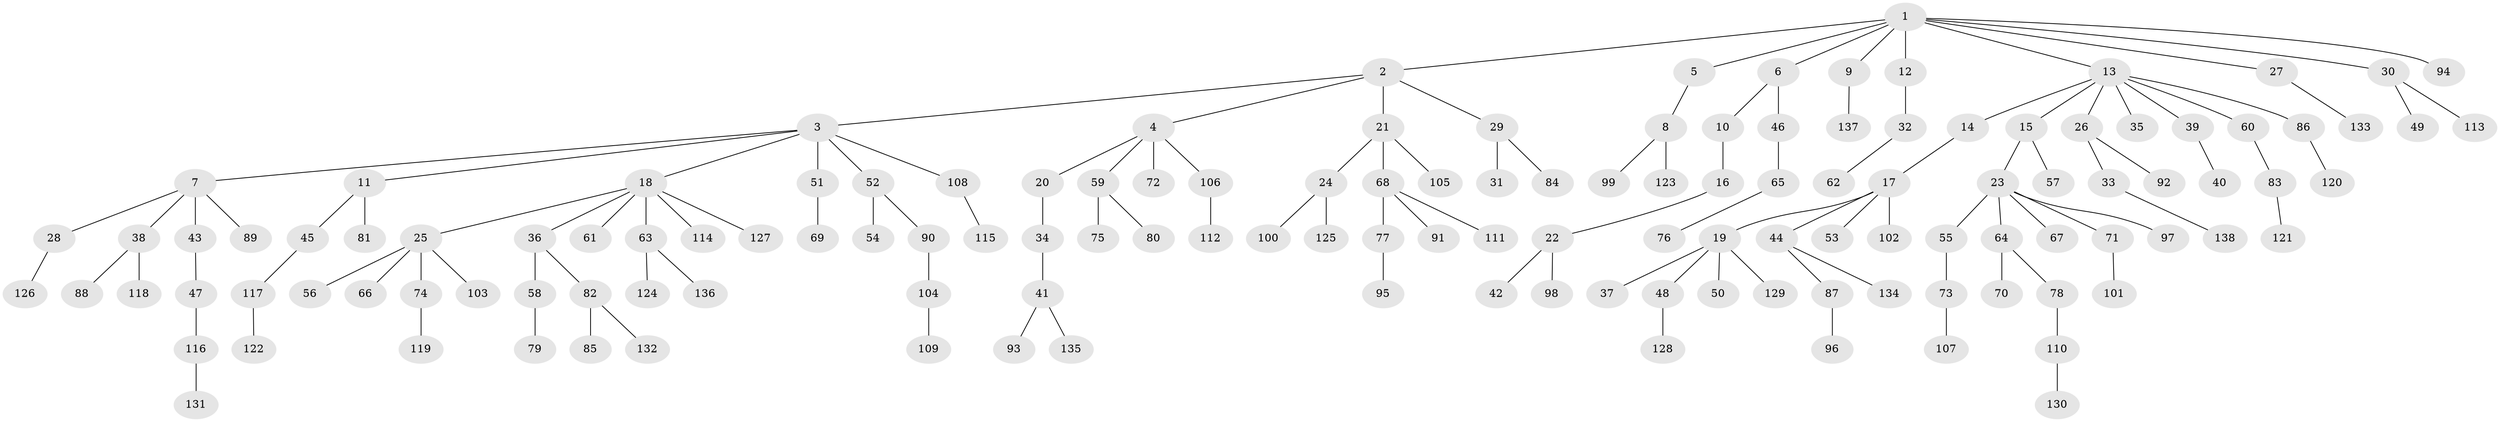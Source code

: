 // Generated by graph-tools (version 1.1) at 2025/11/02/27/25 16:11:26]
// undirected, 138 vertices, 137 edges
graph export_dot {
graph [start="1"]
  node [color=gray90,style=filled];
  1;
  2;
  3;
  4;
  5;
  6;
  7;
  8;
  9;
  10;
  11;
  12;
  13;
  14;
  15;
  16;
  17;
  18;
  19;
  20;
  21;
  22;
  23;
  24;
  25;
  26;
  27;
  28;
  29;
  30;
  31;
  32;
  33;
  34;
  35;
  36;
  37;
  38;
  39;
  40;
  41;
  42;
  43;
  44;
  45;
  46;
  47;
  48;
  49;
  50;
  51;
  52;
  53;
  54;
  55;
  56;
  57;
  58;
  59;
  60;
  61;
  62;
  63;
  64;
  65;
  66;
  67;
  68;
  69;
  70;
  71;
  72;
  73;
  74;
  75;
  76;
  77;
  78;
  79;
  80;
  81;
  82;
  83;
  84;
  85;
  86;
  87;
  88;
  89;
  90;
  91;
  92;
  93;
  94;
  95;
  96;
  97;
  98;
  99;
  100;
  101;
  102;
  103;
  104;
  105;
  106;
  107;
  108;
  109;
  110;
  111;
  112;
  113;
  114;
  115;
  116;
  117;
  118;
  119;
  120;
  121;
  122;
  123;
  124;
  125;
  126;
  127;
  128;
  129;
  130;
  131;
  132;
  133;
  134;
  135;
  136;
  137;
  138;
  1 -- 2;
  1 -- 5;
  1 -- 6;
  1 -- 9;
  1 -- 12;
  1 -- 13;
  1 -- 27;
  1 -- 30;
  1 -- 94;
  2 -- 3;
  2 -- 4;
  2 -- 21;
  2 -- 29;
  3 -- 7;
  3 -- 11;
  3 -- 18;
  3 -- 51;
  3 -- 52;
  3 -- 108;
  4 -- 20;
  4 -- 59;
  4 -- 72;
  4 -- 106;
  5 -- 8;
  6 -- 10;
  6 -- 46;
  7 -- 28;
  7 -- 38;
  7 -- 43;
  7 -- 89;
  8 -- 99;
  8 -- 123;
  9 -- 137;
  10 -- 16;
  11 -- 45;
  11 -- 81;
  12 -- 32;
  13 -- 14;
  13 -- 15;
  13 -- 26;
  13 -- 35;
  13 -- 39;
  13 -- 60;
  13 -- 86;
  14 -- 17;
  15 -- 23;
  15 -- 57;
  16 -- 22;
  17 -- 19;
  17 -- 44;
  17 -- 53;
  17 -- 102;
  18 -- 25;
  18 -- 36;
  18 -- 61;
  18 -- 63;
  18 -- 114;
  18 -- 127;
  19 -- 37;
  19 -- 48;
  19 -- 50;
  19 -- 129;
  20 -- 34;
  21 -- 24;
  21 -- 68;
  21 -- 105;
  22 -- 42;
  22 -- 98;
  23 -- 55;
  23 -- 64;
  23 -- 67;
  23 -- 71;
  23 -- 97;
  24 -- 100;
  24 -- 125;
  25 -- 56;
  25 -- 66;
  25 -- 74;
  25 -- 103;
  26 -- 33;
  26 -- 92;
  27 -- 133;
  28 -- 126;
  29 -- 31;
  29 -- 84;
  30 -- 49;
  30 -- 113;
  32 -- 62;
  33 -- 138;
  34 -- 41;
  36 -- 58;
  36 -- 82;
  38 -- 88;
  38 -- 118;
  39 -- 40;
  41 -- 93;
  41 -- 135;
  43 -- 47;
  44 -- 87;
  44 -- 134;
  45 -- 117;
  46 -- 65;
  47 -- 116;
  48 -- 128;
  51 -- 69;
  52 -- 54;
  52 -- 90;
  55 -- 73;
  58 -- 79;
  59 -- 75;
  59 -- 80;
  60 -- 83;
  63 -- 124;
  63 -- 136;
  64 -- 70;
  64 -- 78;
  65 -- 76;
  68 -- 77;
  68 -- 91;
  68 -- 111;
  71 -- 101;
  73 -- 107;
  74 -- 119;
  77 -- 95;
  78 -- 110;
  82 -- 85;
  82 -- 132;
  83 -- 121;
  86 -- 120;
  87 -- 96;
  90 -- 104;
  104 -- 109;
  106 -- 112;
  108 -- 115;
  110 -- 130;
  116 -- 131;
  117 -- 122;
}
